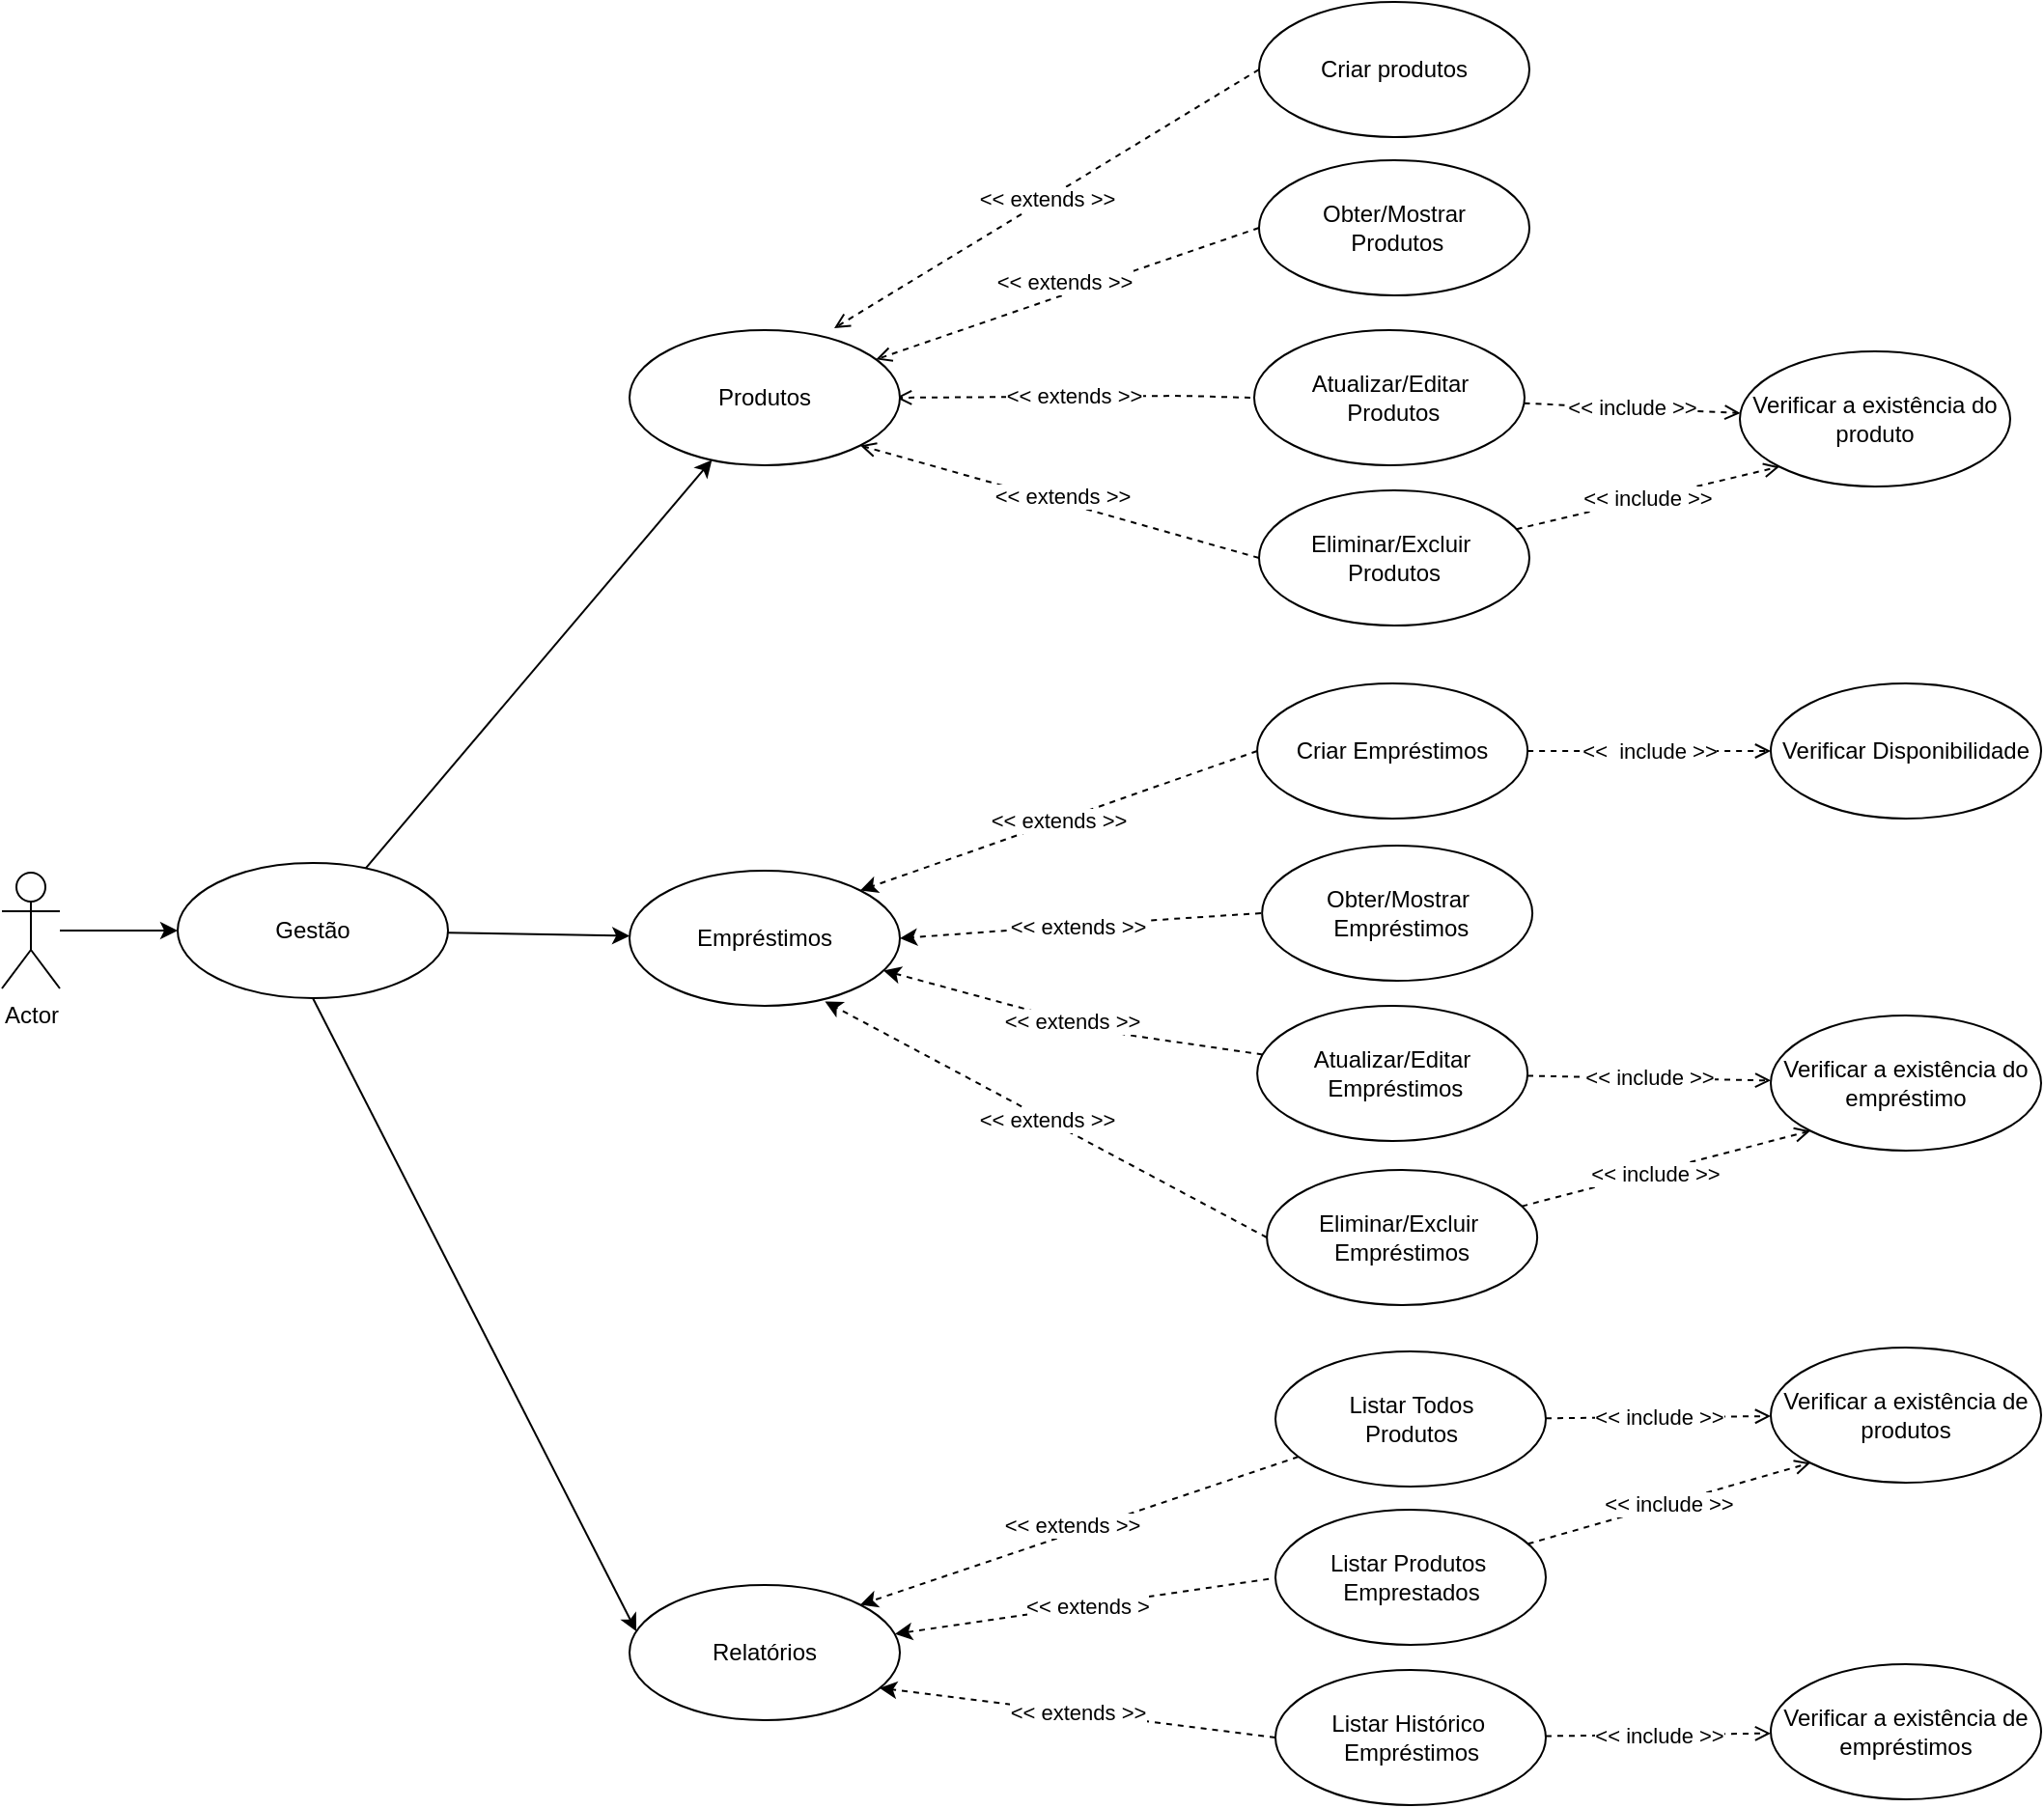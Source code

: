 <mxfile>
    <diagram id="QyDKAxGgnKYiA6X9XfoR" name="Casos de Uso">
        <mxGraphModel dx="1052" dy="704" grid="0" gridSize="10" guides="1" tooltips="1" connect="1" arrows="1" fold="1" page="1" pageScale="1" pageWidth="850" pageHeight="1100" math="0" shadow="0">
            <root>
                <mxCell id="0"/>
                <mxCell id="1" parent="0"/>
                <mxCell id="24" style="edgeStyle=none;html=1;entryX=0.025;entryY=0.343;entryDx=0;entryDy=0;entryPerimeter=0;exitX=0.5;exitY=1;exitDx=0;exitDy=0;" parent="1" source="3" target="5" edge="1">
                    <mxGeometry relative="1" as="geometry"/>
                </mxCell>
                <mxCell id="26" style="edgeStyle=none;html=1;entryX=0;entryY=0.5;entryDx=0;entryDy=0;" parent="1" source="2" target="3" edge="1">
                    <mxGeometry relative="1" as="geometry"/>
                </mxCell>
                <mxCell id="2" value="Actor" style="shape=umlActor;verticalLabelPosition=bottom;verticalAlign=top;html=1;" parent="1" vertex="1">
                    <mxGeometry x="3" y="527" width="30" height="60" as="geometry"/>
                </mxCell>
                <mxCell id="27" value="&amp;lt;&amp;lt; extends &amp;gt;&amp;gt;" style="edgeStyle=none;html=1;dashed=1;exitX=0;exitY=0.5;exitDx=0;exitDy=0;endArrow=open;endFill=0;rounded=0;" parent="1" source="6" edge="1">
                    <mxGeometry relative="1" as="geometry">
                        <mxPoint x="471" y="201" as="sourcePoint"/>
                        <mxPoint x="434" y="245" as="targetPoint"/>
                    </mxGeometry>
                </mxCell>
                <mxCell id="28" value="&amp;lt;&amp;lt; extends &amp;gt;&amp;gt;" style="edgeStyle=none;html=1;dashed=1;exitX=0;exitY=0.5;exitDx=0;exitDy=0;endArrow=open;endFill=0;" parent="1" source="7" target="IpDPcSgn3a9eP3JfCM-k-38" edge="1">
                    <mxGeometry x="0.001" y="-5" relative="1" as="geometry">
                        <mxPoint x="482" y="232" as="sourcePoint"/>
                        <mxPoint x="625" y="245" as="targetPoint"/>
                        <mxPoint y="-1" as="offset"/>
                    </mxGeometry>
                </mxCell>
                <mxCell id="29" value="&amp;lt;&amp;lt; extends &amp;gt;&amp;gt;" style="edgeStyle=none;html=1;dashed=1;exitX=0;exitY=0.5;exitDx=0;exitDy=0;entryX=1;entryY=0.5;entryDx=0;entryDy=0;endArrow=open;endFill=0;" parent="1" edge="1">
                    <mxGeometry x="-0.001" relative="1" as="geometry">
                        <Array as="points">
                            <mxPoint x="615" y="280"/>
                        </Array>
                        <mxPoint x="649.5" y="281" as="sourcePoint"/>
                        <mxPoint x="466" y="281" as="targetPoint"/>
                        <mxPoint as="offset"/>
                    </mxGeometry>
                </mxCell>
                <mxCell id="30" value="&amp;lt;&amp;lt; extends &amp;gt;&amp;gt;" style="edgeStyle=none;html=1;dashed=1;entryX=1;entryY=1;entryDx=0;entryDy=0;exitX=0;exitY=0.5;exitDx=0;exitDy=0;endArrow=open;endFill=0;" parent="1" source="11" target="IpDPcSgn3a9eP3JfCM-k-38" edge="1">
                    <mxGeometry x="-0.004" y="-3" relative="1" as="geometry">
                        <mxPoint x="632" y="364" as="sourcePoint"/>
                        <mxPoint x="365" y="405" as="targetPoint"/>
                        <mxPoint as="offset"/>
                    </mxGeometry>
                </mxCell>
                <mxCell id="IpDPcSgn3a9eP3JfCM-k-39" value="" style="edgeStyle=none;html=1;" edge="1" parent="1" source="3" target="IpDPcSgn3a9eP3JfCM-k-38">
                    <mxGeometry relative="1" as="geometry"/>
                </mxCell>
                <mxCell id="IpDPcSgn3a9eP3JfCM-k-41" style="edgeStyle=none;html=1;" edge="1" parent="1" source="3" target="4">
                    <mxGeometry relative="1" as="geometry"/>
                </mxCell>
                <mxCell id="3" value="Gestão" style="ellipse;whiteSpace=wrap;html=1;" parent="1" vertex="1">
                    <mxGeometry x="94" y="522" width="140" height="70" as="geometry"/>
                </mxCell>
                <mxCell id="31" value="&amp;lt;&amp;lt; extends &amp;gt;&amp;gt;" style="edgeStyle=none;html=1;entryX=1;entryY=0;entryDx=0;entryDy=0;dashed=1;exitX=0;exitY=0.5;exitDx=0;exitDy=0;" parent="1" source="15" target="4" edge="1">
                    <mxGeometry relative="1" as="geometry">
                        <mxPoint x="487" y="405" as="sourcePoint"/>
                    </mxGeometry>
                </mxCell>
                <mxCell id="32" value="&amp;lt;&amp;lt; extends &amp;gt;&amp;gt;" style="edgeStyle=none;html=1;dashed=1;entryX=1;entryY=0.5;entryDx=0;entryDy=0;" parent="1" target="4" edge="1">
                    <mxGeometry x="0.006" y="1" relative="1" as="geometry">
                        <Array as="points">
                            <mxPoint x="578.57" y="553"/>
                        </Array>
                        <mxPoint x="655" y="548" as="sourcePoint"/>
                        <mxPoint x="493" y="574" as="targetPoint"/>
                        <mxPoint x="-1" as="offset"/>
                    </mxGeometry>
                </mxCell>
                <mxCell id="33" value="&amp;lt;&amp;lt; extends &amp;gt;&amp;gt;" style="edgeStyle=none;html=1;dashed=1;" parent="1" source="17" target="4" edge="1">
                    <mxGeometry relative="1" as="geometry">
                        <Array as="points">
                            <mxPoint x="578.57" y="610"/>
                        </Array>
                        <mxPoint x="455.806" y="577.021" as="sourcePoint"/>
                        <mxPoint x="639" y="572" as="targetPoint"/>
                    </mxGeometry>
                </mxCell>
                <mxCell id="34" value="&amp;lt;&amp;lt; extends &amp;gt;&amp;gt;" style="edgeStyle=none;html=1;dashed=1;exitX=0;exitY=0.5;exitDx=0;exitDy=0;entryX=0.723;entryY=0.968;entryDx=0;entryDy=0;entryPerimeter=0;" parent="1" source="19" target="4" edge="1">
                    <mxGeometry relative="1" as="geometry">
                        <mxPoint x="438.996" y="587.629" as="sourcePoint"/>
                        <mxPoint x="391" y="699" as="targetPoint"/>
                    </mxGeometry>
                </mxCell>
                <mxCell id="4" value="Empréstimos" style="ellipse;whiteSpace=wrap;html=1;" parent="1" vertex="1">
                    <mxGeometry x="328" y="526" width="140" height="70" as="geometry"/>
                </mxCell>
                <mxCell id="35" value="&amp;lt;&amp;lt; extends &amp;gt;&amp;gt;" style="edgeStyle=none;html=1;dashed=1;entryX=1;entryY=0;entryDx=0;entryDy=0;" parent="1" source="20" target="5" edge="1">
                    <mxGeometry x="0.024" y="-4" relative="1" as="geometry">
                        <mxPoint x="441" y="837" as="targetPoint"/>
                        <mxPoint as="offset"/>
                    </mxGeometry>
                </mxCell>
                <mxCell id="36" value="&amp;lt;&amp;lt; extends &amp;gt;" style="edgeStyle=none;html=1;entryX=0.982;entryY=0.362;entryDx=0;entryDy=0;dashed=1;entryPerimeter=0;" parent="1" target="5" edge="1">
                    <mxGeometry relative="1" as="geometry">
                        <mxPoint x="665" y="892" as="sourcePoint"/>
                    </mxGeometry>
                </mxCell>
                <mxCell id="37" value="&amp;lt;&amp;lt; extends &amp;gt;&amp;gt;" style="edgeStyle=none;html=1;dashed=1;entryX=0.925;entryY=0.762;entryDx=0;entryDy=0;entryPerimeter=0;exitX=0;exitY=0.5;exitDx=0;exitDy=0;" parent="1" source="22" target="5" edge="1">
                    <mxGeometry relative="1" as="geometry">
                        <mxPoint x="637" y="1004" as="sourcePoint"/>
                    </mxGeometry>
                </mxCell>
                <mxCell id="5" value="Relatórios" style="ellipse;whiteSpace=wrap;html=1;" parent="1" vertex="1">
                    <mxGeometry x="328" y="896" width="140" height="70" as="geometry"/>
                </mxCell>
                <mxCell id="6" value="Criar produtos" style="ellipse;whiteSpace=wrap;html=1;" parent="1" vertex="1">
                    <mxGeometry x="654" y="76" width="140" height="70" as="geometry"/>
                </mxCell>
                <mxCell id="7" value="Obter/Mostrar&lt;br&gt;&amp;nbsp;Produtos" style="ellipse;whiteSpace=wrap;html=1;" parent="1" vertex="1">
                    <mxGeometry x="654" y="158" width="140" height="70" as="geometry"/>
                </mxCell>
                <mxCell id="IpDPcSgn3a9eP3JfCM-k-46" value="&amp;lt;&amp;lt; include &amp;gt;&amp;gt;" style="edgeStyle=none;rounded=0;html=1;dashed=1;endArrow=open;endFill=0;" edge="1" parent="1" source="8" target="IpDPcSgn3a9eP3JfCM-k-45">
                    <mxGeometry relative="1" as="geometry"/>
                </mxCell>
                <mxCell id="8" value="Atualizar/Editar&lt;br&gt;&amp;nbsp;Produtos" style="ellipse;whiteSpace=wrap;html=1;" parent="1" vertex="1">
                    <mxGeometry x="651.5" y="246" width="140" height="70" as="geometry"/>
                </mxCell>
                <mxCell id="IpDPcSgn3a9eP3JfCM-k-48" value="&amp;lt;&amp;lt; include &amp;gt;&amp;gt;" style="edgeStyle=none;rounded=0;html=1;entryX=0;entryY=1;entryDx=0;entryDy=0;dashed=1;endArrow=open;endFill=0;" edge="1" parent="1" source="11" target="IpDPcSgn3a9eP3JfCM-k-45">
                    <mxGeometry relative="1" as="geometry"/>
                </mxCell>
                <mxCell id="11" value="Eliminar/Excluir&amp;nbsp;&lt;br&gt;Produtos" style="ellipse;whiteSpace=wrap;html=1;" parent="1" vertex="1">
                    <mxGeometry x="654" y="329" width="140" height="70" as="geometry"/>
                </mxCell>
                <mxCell id="IpDPcSgn3a9eP3JfCM-k-44" value="&amp;lt;&amp;lt;&amp;nbsp; include &amp;gt;&amp;gt;" style="edgeStyle=none;rounded=0;html=1;endArrow=open;endFill=0;dashed=1;" edge="1" parent="1" source="15" target="IpDPcSgn3a9eP3JfCM-k-43">
                    <mxGeometry relative="1" as="geometry"/>
                </mxCell>
                <mxCell id="15" value="Criar Empréstimos" style="ellipse;whiteSpace=wrap;html=1;" parent="1" vertex="1">
                    <mxGeometry x="653.07" y="429" width="140" height="70" as="geometry"/>
                </mxCell>
                <mxCell id="16" value="Obter/Mostrar&lt;br&gt;&amp;nbsp;Empréstimos" style="ellipse;whiteSpace=wrap;html=1;" parent="1" vertex="1">
                    <mxGeometry x="655.57" y="513" width="140" height="70" as="geometry"/>
                </mxCell>
                <mxCell id="IpDPcSgn3a9eP3JfCM-k-51" value="&amp;lt;&amp;lt; include &amp;gt;&amp;gt;" style="edgeStyle=none;rounded=0;html=1;dashed=1;endArrow=open;endFill=0;" edge="1" parent="1" source="17" target="IpDPcSgn3a9eP3JfCM-k-50">
                    <mxGeometry relative="1" as="geometry"/>
                </mxCell>
                <mxCell id="17" value="Atualizar/Editar&lt;br&gt;&amp;nbsp;Empréstimos" style="ellipse;whiteSpace=wrap;html=1;" parent="1" vertex="1">
                    <mxGeometry x="653.07" y="596" width="140" height="70" as="geometry"/>
                </mxCell>
                <mxCell id="IpDPcSgn3a9eP3JfCM-k-52" style="edgeStyle=none;rounded=0;html=1;entryX=0;entryY=1;entryDx=0;entryDy=0;dashed=1;endArrow=open;endFill=0;" edge="1" parent="1" source="19" target="IpDPcSgn3a9eP3JfCM-k-50">
                    <mxGeometry relative="1" as="geometry"/>
                </mxCell>
                <mxCell id="IpDPcSgn3a9eP3JfCM-k-58" value="&amp;lt;&amp;lt; include &amp;gt;&amp;gt;" style="edgeLabel;html=1;align=center;verticalAlign=middle;resizable=0;points=[];" vertex="1" connectable="0" parent="IpDPcSgn3a9eP3JfCM-k-52">
                    <mxGeometry x="-0.087" y="-1" relative="1" as="geometry">
                        <mxPoint as="offset"/>
                    </mxGeometry>
                </mxCell>
                <mxCell id="19" value="Eliminar/Excluir&amp;nbsp;&lt;br&gt;Empréstimos" style="ellipse;whiteSpace=wrap;html=1;" parent="1" vertex="1">
                    <mxGeometry x="658.07" y="681" width="140" height="70" as="geometry"/>
                </mxCell>
                <mxCell id="IpDPcSgn3a9eP3JfCM-k-54" value="&amp;lt;&amp;lt; include &amp;gt;&amp;gt;" style="edgeStyle=none;rounded=0;html=1;dashed=1;endArrow=open;endFill=0;" edge="1" parent="1" source="20" target="IpDPcSgn3a9eP3JfCM-k-53">
                    <mxGeometry relative="1" as="geometry"/>
                </mxCell>
                <mxCell id="20" value="Listar Todos&lt;br&gt;Produtos" style="ellipse;whiteSpace=wrap;html=1;" parent="1" vertex="1">
                    <mxGeometry x="662.5" y="775" width="140" height="70" as="geometry"/>
                </mxCell>
                <mxCell id="IpDPcSgn3a9eP3JfCM-k-55" value="&amp;lt;&amp;lt; include &amp;gt;&amp;gt;" style="edgeStyle=none;rounded=0;html=1;entryX=0;entryY=1;entryDx=0;entryDy=0;dashed=1;endArrow=open;endFill=0;" edge="1" parent="1" source="21" target="IpDPcSgn3a9eP3JfCM-k-53">
                    <mxGeometry relative="1" as="geometry"/>
                </mxCell>
                <mxCell id="21" value="Listar Produtos&amp;nbsp;&lt;br&gt;Emprestados" style="ellipse;whiteSpace=wrap;html=1;" parent="1" vertex="1">
                    <mxGeometry x="662.5" y="857" width="140" height="70" as="geometry"/>
                </mxCell>
                <mxCell id="IpDPcSgn3a9eP3JfCM-k-57" value="&amp;lt;&amp;lt; include &amp;gt;&amp;gt;" style="edgeStyle=none;rounded=0;html=1;dashed=1;endArrow=open;endFill=0;" edge="1" parent="1" source="22" target="IpDPcSgn3a9eP3JfCM-k-56">
                    <mxGeometry relative="1" as="geometry"/>
                </mxCell>
                <mxCell id="22" value="Listar Histórico&amp;nbsp;&lt;br&gt;Empréstimos" style="ellipse;whiteSpace=wrap;html=1;" parent="1" vertex="1">
                    <mxGeometry x="662.5" y="940" width="140" height="70" as="geometry"/>
                </mxCell>
                <mxCell id="IpDPcSgn3a9eP3JfCM-k-38" value="Produtos" style="ellipse;whiteSpace=wrap;html=1;" vertex="1" parent="1">
                    <mxGeometry x="328" y="246" width="140" height="70" as="geometry"/>
                </mxCell>
                <mxCell id="IpDPcSgn3a9eP3JfCM-k-43" value="Verificar Disponibilidade" style="ellipse;whiteSpace=wrap;html=1;" vertex="1" parent="1">
                    <mxGeometry x="919" y="429" width="140" height="70" as="geometry"/>
                </mxCell>
                <mxCell id="IpDPcSgn3a9eP3JfCM-k-45" value="Verificar a existência do produto" style="ellipse;whiteSpace=wrap;html=1;" vertex="1" parent="1">
                    <mxGeometry x="903" y="257" width="140" height="70" as="geometry"/>
                </mxCell>
                <mxCell id="IpDPcSgn3a9eP3JfCM-k-50" value="Verificar a existência do empréstimo" style="ellipse;whiteSpace=wrap;html=1;" vertex="1" parent="1">
                    <mxGeometry x="919.0" y="601" width="140" height="70" as="geometry"/>
                </mxCell>
                <mxCell id="IpDPcSgn3a9eP3JfCM-k-53" value="Verificar a existência de produtos" style="ellipse;whiteSpace=wrap;html=1;" vertex="1" parent="1">
                    <mxGeometry x="919" y="773" width="140" height="70" as="geometry"/>
                </mxCell>
                <mxCell id="IpDPcSgn3a9eP3JfCM-k-56" value="Verificar a existência de empréstimos" style="ellipse;whiteSpace=wrap;html=1;" vertex="1" parent="1">
                    <mxGeometry x="919" y="937" width="140" height="70" as="geometry"/>
                </mxCell>
            </root>
        </mxGraphModel>
    </diagram>
    <diagram id="pVYNSJumpaFuJ64PIOpw" name="Classes">
        <mxGraphModel dx="1315" dy="880" grid="0" gridSize="10" guides="1" tooltips="1" connect="1" arrows="1" fold="1" page="1" pageScale="1" pageWidth="850" pageHeight="1100" math="0" shadow="0">
            <root>
                <mxCell id="0"/>
                <mxCell id="1" parent="0"/>
                <mxCell id="Ev5_Ry1jcG075M_kIqKd-1" value="Produto" style="swimlane;fontStyle=1;align=center;verticalAlign=top;childLayout=stackLayout;horizontal=1;startSize=26;horizontalStack=0;resizeParent=1;resizeParentMax=0;resizeLast=0;collapsible=1;marginBottom=0;" parent="1" vertex="1">
                    <mxGeometry x="347" y="468" width="242" height="223" as="geometry"/>
                </mxCell>
                <mxCell id="Ev5_Ry1jcG075M_kIqKd-2" value="- id : str&#10;- Titulo : str&#10;- Tipo: str&#10;- Data : datetime&#10;- Preco : float&#10;- Estado : tuple&#10;- Produtos : dict&#10;- Lista_produtos : list&#10;&#10;&#10;" style="text;strokeColor=none;fillColor=none;align=left;verticalAlign=top;spacingLeft=4;spacingRight=4;overflow=hidden;rotatable=0;points=[[0,0.5],[1,0.5]];portConstraint=eastwest;" parent="Ev5_Ry1jcG075M_kIqKd-1" vertex="1">
                    <mxGeometry y="26" width="242" height="128" as="geometry"/>
                </mxCell>
                <mxCell id="Ev5_Ry1jcG075M_kIqKd-3" value="" style="line;strokeWidth=1;fillColor=none;align=left;verticalAlign=middle;spacingTop=-1;spacingLeft=3;spacingRight=3;rotatable=0;labelPosition=right;points=[];portConstraint=eastwest;strokeColor=inherit;" parent="Ev5_Ry1jcG075M_kIqKd-1" vertex="1">
                    <mxGeometry y="154" width="242" height="8" as="geometry"/>
                </mxCell>
                <mxCell id="Ev5_Ry1jcG075M_kIqKd-4" value="+ criar_id ( )&#10;+ escolher_tipo( )" style="text;strokeColor=none;fillColor=none;align=left;verticalAlign=top;spacingLeft=4;spacingRight=4;overflow=hidden;rotatable=0;points=[[0,0.5],[1,0.5]];portConstraint=eastwest;" parent="Ev5_Ry1jcG075M_kIqKd-1" vertex="1">
                    <mxGeometry y="162" width="242" height="61" as="geometry"/>
                </mxCell>
                <mxCell id="0aty-B2cP2sAUZ7kk6Ao-1" value="Empréstimo" style="swimlane;fontStyle=1;align=center;verticalAlign=top;childLayout=stackLayout;horizontal=1;startSize=26;horizontalStack=0;resizeParent=1;resizeParentMax=0;resizeLast=0;collapsible=1;marginBottom=0;" parent="1" vertex="1">
                    <mxGeometry x="19" y="496" width="242" height="172" as="geometry"/>
                </mxCell>
                <mxCell id="0aty-B2cP2sAUZ7kk6Ao-2" value="- id : str&#10;- Nome : str&#10;- Data_emprestimo: datetime&#10;- Data_devolucao_prevista : datetime&#10;- Data_devolucao_efetiva : datetime&#10;- Lista_emprestimos : list&#10;&#10;&#10;" style="text;strokeColor=none;fillColor=none;align=left;verticalAlign=top;spacingLeft=4;spacingRight=4;overflow=hidden;rotatable=0;points=[[0,0.5],[1,0.5]];portConstraint=eastwest;" parent="0aty-B2cP2sAUZ7kk6Ao-1" vertex="1">
                    <mxGeometry y="26" width="242" height="95" as="geometry"/>
                </mxCell>
                <mxCell id="0aty-B2cP2sAUZ7kk6Ao-3" value="" style="line;strokeWidth=1;fillColor=none;align=left;verticalAlign=middle;spacingTop=-1;spacingLeft=3;spacingRight=3;rotatable=0;labelPosition=right;points=[];portConstraint=eastwest;strokeColor=inherit;" parent="0aty-B2cP2sAUZ7kk6Ao-1" vertex="1">
                    <mxGeometry y="121" width="242" height="8" as="geometry"/>
                </mxCell>
                <mxCell id="0aty-B2cP2sAUZ7kk6Ao-4" value="+ criar_id( )&#10;" style="text;strokeColor=none;fillColor=none;align=left;verticalAlign=top;spacingLeft=4;spacingRight=4;overflow=hidden;rotatable=0;points=[[0,0.5],[1,0.5]];portConstraint=eastwest;" parent="0aty-B2cP2sAUZ7kk6Ao-1" vertex="1">
                    <mxGeometry y="129" width="242" height="43" as="geometry"/>
                </mxCell>
                <mxCell id="0aty-B2cP2sAUZ7kk6Ao-8" value="0..*" style="text;strokeColor=none;align=center;fillColor=none;html=1;verticalAlign=middle;whiteSpace=wrap;rounded=0;fontSize=11;" parent="1" vertex="1">
                    <mxGeometry x="271" y="537" width="36" height="20" as="geometry"/>
                </mxCell>
                <mxCell id="0aty-B2cP2sAUZ7kk6Ao-11" value="Publicacao" style="swimlane;fontStyle=1;align=center;verticalAlign=top;childLayout=stackLayout;horizontal=1;startSize=26;horizontalStack=0;resizeParent=1;resizeParentMax=0;resizeLast=0;collapsible=1;marginBottom=0;" parent="1" vertex="1">
                    <mxGeometry x="30" y="782" width="315" height="167" as="geometry"/>
                </mxCell>
                <mxCell id="0aty-B2cP2sAUZ7kk6Ao-12" value="- Tipo : str&#10;- Data_pub : datetime&#10;- Editora : str&#10;- Autores : str&#10;- Suporte : str" style="text;strokeColor=none;fillColor=none;align=left;verticalAlign=top;spacingLeft=4;spacingRight=4;overflow=hidden;rotatable=0;points=[[0,0.5],[1,0.5]];portConstraint=eastwest;" parent="0aty-B2cP2sAUZ7kk6Ao-11" vertex="1">
                    <mxGeometry y="26" width="315" height="95" as="geometry"/>
                </mxCell>
                <mxCell id="0aty-B2cP2sAUZ7kk6Ao-13" value="" style="line;strokeWidth=1;fillColor=none;align=left;verticalAlign=middle;spacingTop=-1;spacingLeft=3;spacingRight=3;rotatable=0;labelPosition=right;points=[];portConstraint=eastwest;strokeColor=inherit;" parent="0aty-B2cP2sAUZ7kk6Ao-11" vertex="1">
                    <mxGeometry y="121" width="315" height="8" as="geometry"/>
                </mxCell>
                <mxCell id="0aty-B2cP2sAUZ7kk6Ao-14" value="+ __init__ (tipo_pub, data_pub, editora, autores, suporte)" style="text;strokeColor=none;fillColor=none;align=left;verticalAlign=top;spacingLeft=4;spacingRight=4;overflow=hidden;rotatable=0;points=[[0,0.5],[1,0.5]];portConstraint=eastwest;" parent="0aty-B2cP2sAUZ7kk6Ao-11" vertex="1">
                    <mxGeometry y="129" width="315" height="38" as="geometry"/>
                </mxCell>
                <mxCell id="7xnOxKLeLeDt-p_cEWJo-1" value="Video" style="swimlane;fontStyle=1;align=center;verticalAlign=top;childLayout=stackLayout;horizontal=1;startSize=26;horizontalStack=0;resizeParent=1;resizeParentMax=0;resizeLast=0;collapsible=1;marginBottom=0;" parent="1" vertex="1">
                    <mxGeometry x="363" y="781" width="223" height="169" as="geometry"/>
                </mxCell>
                <mxCell id="7xnOxKLeLeDt-p_cEWJo-2" value="- Duracao : time&#10;- Tipo : str&#10;- Atores : str" style="text;strokeColor=none;fillColor=none;align=left;verticalAlign=top;spacingLeft=4;spacingRight=4;overflow=hidden;rotatable=0;points=[[0,0.5],[1,0.5]];portConstraint=eastwest;" parent="7xnOxKLeLeDt-p_cEWJo-1" vertex="1">
                    <mxGeometry y="26" width="223" height="66" as="geometry"/>
                </mxCell>
                <mxCell id="7xnOxKLeLeDt-p_cEWJo-3" value="" style="line;strokeWidth=1;fillColor=none;align=left;verticalAlign=middle;spacingTop=-1;spacingLeft=3;spacingRight=3;rotatable=0;labelPosition=right;points=[];portConstraint=eastwest;strokeColor=inherit;" parent="7xnOxKLeLeDt-p_cEWJo-1" vertex="1">
                    <mxGeometry y="92" width="223" height="8" as="geometry"/>
                </mxCell>
                <mxCell id="7xnOxKLeLeDt-p_cEWJo-4" value="+ __init__ (duracao, tipo_video, atores)" style="text;strokeColor=none;fillColor=none;align=left;verticalAlign=top;spacingLeft=4;spacingRight=4;overflow=hidden;rotatable=0;points=[[0,0.5],[1,0.5]];portConstraint=eastwest;" parent="7xnOxKLeLeDt-p_cEWJo-1" vertex="1">
                    <mxGeometry y="100" width="223" height="69" as="geometry"/>
                </mxCell>
                <mxCell id="JomUNRFRYNXNdKRq5_MH-1" value="Audio" style="swimlane;fontStyle=1;align=center;verticalAlign=top;childLayout=stackLayout;horizontal=1;startSize=26;horizontalStack=0;resizeParent=1;resizeParentMax=0;resizeLast=0;collapsible=1;marginBottom=0;" parent="1" vertex="1">
                    <mxGeometry x="604" y="781" width="221" height="168" as="geometry"/>
                </mxCell>
                <mxCell id="JomUNRFRYNXNdKRq5_MH-2" value="- Duracao : time&#10;- Suporte : str&#10;- Trilhas : str" style="text;strokeColor=none;fillColor=none;align=left;verticalAlign=top;spacingLeft=4;spacingRight=4;overflow=hidden;rotatable=0;points=[[0,0.5],[1,0.5]];portConstraint=eastwest;" parent="JomUNRFRYNXNdKRq5_MH-1" vertex="1">
                    <mxGeometry y="26" width="221" height="68" as="geometry"/>
                </mxCell>
                <mxCell id="JomUNRFRYNXNdKRq5_MH-3" value="" style="line;strokeWidth=1;fillColor=none;align=left;verticalAlign=middle;spacingTop=-1;spacingLeft=3;spacingRight=3;rotatable=0;labelPosition=right;points=[];portConstraint=eastwest;strokeColor=inherit;" parent="JomUNRFRYNXNdKRq5_MH-1" vertex="1">
                    <mxGeometry y="94" width="221" height="8" as="geometry"/>
                </mxCell>
                <mxCell id="JomUNRFRYNXNdKRq5_MH-4" value="+ __init__ (duracao, suporte, trilhas)&#10;" style="text;strokeColor=none;fillColor=none;align=left;verticalAlign=top;spacingLeft=4;spacingRight=4;overflow=hidden;rotatable=0;points=[[0,0.5],[1,0.5]];portConstraint=eastwest;" parent="JomUNRFRYNXNdKRq5_MH-1" vertex="1">
                    <mxGeometry y="102" width="221" height="66" as="geometry"/>
                </mxCell>
                <mxCell id="MflFuHy-7NltXUyPqjHC-1" value="Gestão" style="swimlane;fontStyle=1;align=center;verticalAlign=top;childLayout=stackLayout;horizontal=1;startSize=26;horizontalStack=0;resizeParent=1;resizeParentMax=0;resizeLast=0;collapsible=1;marginBottom=0;" vertex="1" parent="1">
                    <mxGeometry x="232" y="42" width="242" height="375" as="geometry"/>
                </mxCell>
                <mxCell id="MflFuHy-7NltXUyPqjHC-2" value="- id : str&#10;- Titulo : str&#10;- Tipo: str&#10;- Data : datetime&#10;- Preco : float&#10;- Estado : tuple&#10;- Produtos : dict&#10;- Lista_produtos : list&#10;- Lista_emprestimos : list&#10;&#10;" style="text;strokeColor=none;fillColor=none;align=left;verticalAlign=top;spacingLeft=4;spacingRight=4;overflow=hidden;rotatable=0;points=[[0,0.5],[1,0.5]];portConstraint=eastwest;" vertex="1" parent="MflFuHy-7NltXUyPqjHC-1">
                    <mxGeometry y="26" width="242" height="146" as="geometry"/>
                </mxCell>
                <mxCell id="MflFuHy-7NltXUyPqjHC-3" value="" style="line;strokeWidth=1;fillColor=none;align=left;verticalAlign=middle;spacingTop=-1;spacingLeft=3;spacingRight=3;rotatable=0;labelPosition=right;points=[];portConstraint=eastwest;strokeColor=inherit;" vertex="1" parent="MflFuHy-7NltXUyPqjHC-1">
                    <mxGeometry y="172" width="242" height="8" as="geometry"/>
                </mxCell>
                <mxCell id="MflFuHy-7NltXUyPqjHC-4" value="+ criar_produto ( )&#10;+ obter_produtos ( )&#10;+ atualizar_produto ( )&#10;+ eliminar_produto ( )&#10;+ criar_emprestimo( )&#10;+ obter_emprestimo ( )&#10;+ atualizar_emprestimo ( )&#10;+ eliminar_emprestimo ( )&#10;+ relatorio_produtos ( )&#10;+ relatorio_produtos_emprestados ( )&#10;+ relatorio_emprestimos ( ) &#10;" style="text;strokeColor=none;fillColor=none;align=left;verticalAlign=top;spacingLeft=4;spacingRight=4;overflow=hidden;rotatable=0;points=[[0,0.5],[1,0.5]];portConstraint=eastwest;" vertex="1" parent="MflFuHy-7NltXUyPqjHC-1">
                    <mxGeometry y="180" width="242" height="195" as="geometry"/>
                </mxCell>
                <mxCell id="MflFuHy-7NltXUyPqjHC-5" style="edgeStyle=none;html=1;exitX=0.582;exitY=1.012;exitDx=0;exitDy=0;exitPerimeter=0;" edge="1" parent="1" source="MflFuHy-7NltXUyPqjHC-4">
                    <mxGeometry relative="1" as="geometry">
                        <mxPoint x="394" y="429" as="sourcePoint"/>
                        <mxPoint x="468" y="466" as="targetPoint"/>
                        <Array as="points">
                            <mxPoint x="373" y="429"/>
                            <mxPoint x="468" y="429"/>
                        </Array>
                    </mxGeometry>
                </mxCell>
                <mxCell id="MflFuHy-7NltXUyPqjHC-7" value="0..1" style="text;strokeColor=none;align=center;fillColor=none;html=1;verticalAlign=middle;whiteSpace=wrap;rounded=0;fontSize=11;rotation=0;" vertex="1" parent="1">
                    <mxGeometry x="199" y="715" width="36" height="20" as="geometry"/>
                </mxCell>
                <mxCell id="MflFuHy-7NltXUyPqjHC-10" value="1" style="edgeStyle=none;html=1;entryX=0.47;entryY=-0.025;entryDx=0;entryDy=0;entryPerimeter=0;" edge="1" parent="1" source="Ev5_Ry1jcG075M_kIqKd-4" target="7xnOxKLeLeDt-p_cEWJo-1">
                    <mxGeometry x="-0.465" y="-12" relative="1" as="geometry">
                        <mxPoint x="468" y="744" as="targetPoint"/>
                        <mxPoint as="offset"/>
                    </mxGeometry>
                </mxCell>
                <mxCell id="MflFuHy-7NltXUyPqjHC-11" value="0..1" style="text;strokeColor=none;align=center;fillColor=none;html=1;verticalAlign=middle;whiteSpace=wrap;rounded=0;fontSize=11;rotation=0;" vertex="1" parent="1">
                    <mxGeometry x="432" y="746" width="36" height="20" as="geometry"/>
                </mxCell>
                <mxCell id="MflFuHy-7NltXUyPqjHC-12" value="1" style="edgeStyle=none;html=1;exitX=0.849;exitY=1.071;exitDx=0;exitDy=0;exitPerimeter=0;" edge="1" parent="1" source="Ev5_Ry1jcG075M_kIqKd-4">
                    <mxGeometry x="-0.552" y="11" relative="1" as="geometry">
                        <mxPoint x="720" y="777" as="targetPoint"/>
                        <Array as="points">
                            <mxPoint x="552" y="738"/>
                            <mxPoint x="720" y="738"/>
                        </Array>
                        <mxPoint x="-1" as="offset"/>
                    </mxGeometry>
                </mxCell>
                <mxCell id="MflFuHy-7NltXUyPqjHC-13" value="0..1" style="text;strokeColor=none;align=center;fillColor=none;html=1;verticalAlign=middle;whiteSpace=wrap;rounded=0;fontSize=11;rotation=0;" vertex="1" parent="1">
                    <mxGeometry x="675" y="717" width="36" height="20" as="geometry"/>
                </mxCell>
                <mxCell id="MflFuHy-7NltXUyPqjHC-15" value="1" style="edgeStyle=none;html=1;entryX=1.009;entryY=0.402;entryDx=0;entryDy=0;entryPerimeter=0;" edge="1" parent="1" source="Ev5_Ry1jcG075M_kIqKd-2" target="0aty-B2cP2sAUZ7kk6Ao-2">
                    <mxGeometry x="-0.621" y="-12" relative="1" as="geometry">
                        <mxPoint as="offset"/>
                    </mxGeometry>
                </mxCell>
                <mxCell id="MflFuHy-7NltXUyPqjHC-18" style="edgeStyle=none;html=1;" edge="1" parent="1">
                    <mxGeometry relative="1" as="geometry">
                        <mxPoint x="226" y="208" as="sourcePoint"/>
                        <mxPoint x="131" y="493" as="targetPoint"/>
                        <Array as="points">
                            <mxPoint x="131" y="208"/>
                        </Array>
                    </mxGeometry>
                </mxCell>
                <mxCell id="MflFuHy-7NltXUyPqjHC-20" value="1" style="edgeStyle=none;html=1;exitX=0.089;exitY=1.071;exitDx=0;exitDy=0;exitPerimeter=0;" edge="1" parent="1" source="Ev5_Ry1jcG075M_kIqKd-4">
                    <mxGeometry x="-0.523" y="-13" relative="1" as="geometry">
                        <mxPoint x="188" y="780" as="targetPoint"/>
                        <Array as="points">
                            <mxPoint x="367" y="735"/>
                            <mxPoint x="188" y="735"/>
                        </Array>
                        <mxPoint as="offset"/>
                    </mxGeometry>
                </mxCell>
            </root>
        </mxGraphModel>
    </diagram>
</mxfile>